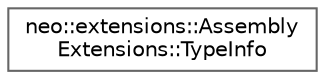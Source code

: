 digraph "Graphical Class Hierarchy"
{
 // LATEX_PDF_SIZE
  bgcolor="transparent";
  edge [fontname=Helvetica,fontsize=10,labelfontname=Helvetica,labelfontsize=10];
  node [fontname=Helvetica,fontsize=10,shape=box,height=0.2,width=0.4];
  rankdir="LR";
  Node0 [id="Node000000",label="neo::extensions::Assembly\lExtensions::TypeInfo",height=0.2,width=0.4,color="grey40", fillcolor="white", style="filled",URL="$structneo_1_1extensions_1_1_assembly_extensions_1_1_type_info.html",tooltip="Type information structure."];
}
